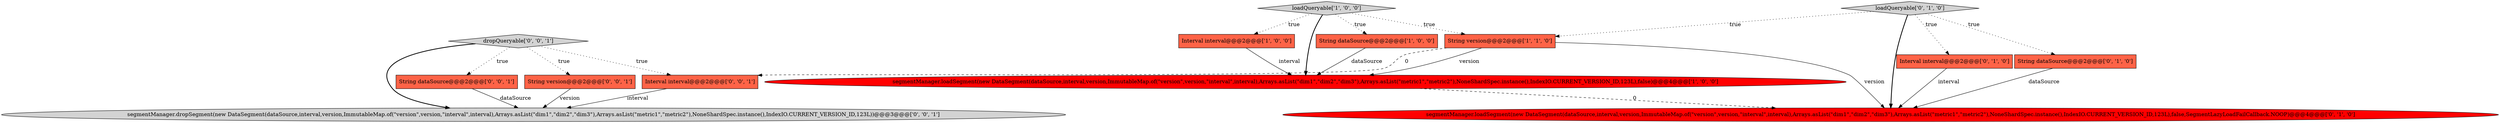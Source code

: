 digraph {
11 [style = filled, label = "Interval interval@@@2@@@['0', '0', '1']", fillcolor = tomato, shape = box image = "AAA0AAABBB3BBB"];
1 [style = filled, label = "String dataSource@@@2@@@['1', '0', '0']", fillcolor = tomato, shape = box image = "AAA0AAABBB1BBB"];
12 [style = filled, label = "segmentManager.dropSegment(new DataSegment(dataSource,interval,version,ImmutableMap.of(\"version\",version,\"interval\",interval),Arrays.asList(\"dim1\",\"dim2\",\"dim3\"),Arrays.asList(\"metric1\",\"metric2\"),NoneShardSpec.instance(),IndexIO.CURRENT_VERSION_ID,123L))@@@3@@@['0', '0', '1']", fillcolor = lightgray, shape = ellipse image = "AAA0AAABBB3BBB"];
9 [style = filled, label = "String dataSource@@@2@@@['0', '0', '1']", fillcolor = tomato, shape = box image = "AAA0AAABBB3BBB"];
8 [style = filled, label = "loadQueryable['0', '1', '0']", fillcolor = lightgray, shape = diamond image = "AAA0AAABBB2BBB"];
2 [style = filled, label = "segmentManager.loadSegment(new DataSegment(dataSource,interval,version,ImmutableMap.of(\"version\",version,\"interval\",interval),Arrays.asList(\"dim1\",\"dim2\",\"dim3\"),Arrays.asList(\"metric1\",\"metric2\"),NoneShardSpec.instance(),IndexIO.CURRENT_VERSION_ID,123L),false)@@@4@@@['1', '0', '0']", fillcolor = red, shape = ellipse image = "AAA1AAABBB1BBB"];
5 [style = filled, label = "Interval interval@@@2@@@['0', '1', '0']", fillcolor = tomato, shape = box image = "AAA0AAABBB2BBB"];
10 [style = filled, label = "String version@@@2@@@['0', '0', '1']", fillcolor = tomato, shape = box image = "AAA0AAABBB3BBB"];
7 [style = filled, label = "segmentManager.loadSegment(new DataSegment(dataSource,interval,version,ImmutableMap.of(\"version\",version,\"interval\",interval),Arrays.asList(\"dim1\",\"dim2\",\"dim3\"),Arrays.asList(\"metric1\",\"metric2\"),NoneShardSpec.instance(),IndexIO.CURRENT_VERSION_ID,123L),false,SegmentLazyLoadFailCallback.NOOP)@@@4@@@['0', '1', '0']", fillcolor = red, shape = ellipse image = "AAA1AAABBB2BBB"];
0 [style = filled, label = "Interval interval@@@2@@@['1', '0', '0']", fillcolor = tomato, shape = box image = "AAA0AAABBB1BBB"];
13 [style = filled, label = "dropQueryable['0', '0', '1']", fillcolor = lightgray, shape = diamond image = "AAA0AAABBB3BBB"];
3 [style = filled, label = "loadQueryable['1', '0', '0']", fillcolor = lightgray, shape = diamond image = "AAA0AAABBB1BBB"];
6 [style = filled, label = "String dataSource@@@2@@@['0', '1', '0']", fillcolor = tomato, shape = box image = "AAA0AAABBB2BBB"];
4 [style = filled, label = "String version@@@2@@@['1', '1', '0']", fillcolor = tomato, shape = box image = "AAA0AAABBB1BBB"];
0->2 [style = solid, label="interval"];
5->7 [style = solid, label="interval"];
3->4 [style = dotted, label="true"];
4->2 [style = solid, label="version"];
2->7 [style = dashed, label="0"];
13->10 [style = dotted, label="true"];
8->4 [style = dotted, label="true"];
8->7 [style = bold, label=""];
13->12 [style = bold, label=""];
4->7 [style = solid, label="version"];
6->7 [style = solid, label="dataSource"];
8->6 [style = dotted, label="true"];
3->2 [style = bold, label=""];
8->5 [style = dotted, label="true"];
11->12 [style = solid, label="interval"];
3->0 [style = dotted, label="true"];
1->2 [style = solid, label="dataSource"];
13->11 [style = dotted, label="true"];
10->12 [style = solid, label="version"];
4->11 [style = dashed, label="0"];
3->1 [style = dotted, label="true"];
9->12 [style = solid, label="dataSource"];
13->9 [style = dotted, label="true"];
}
